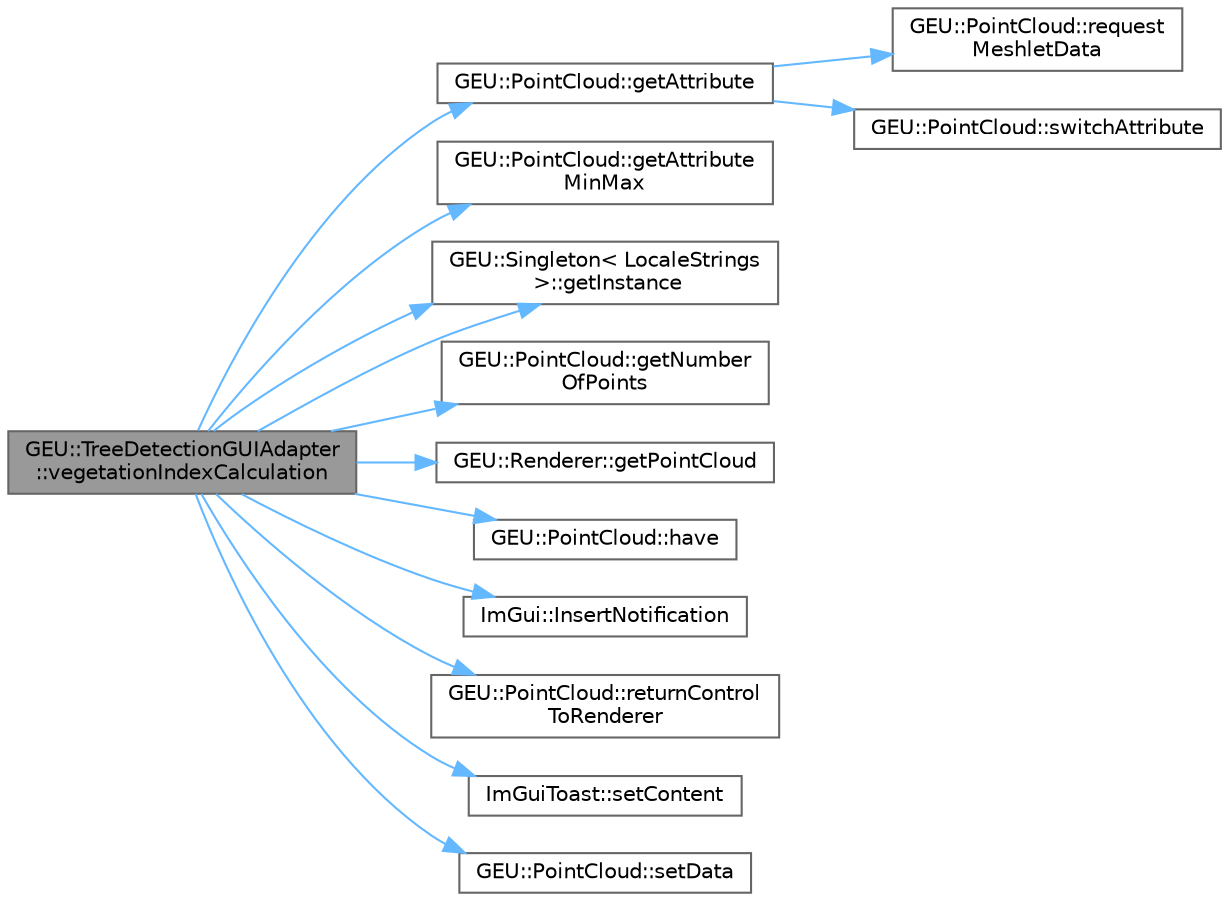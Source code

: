 digraph "GEU::TreeDetectionGUIAdapter::vegetationIndexCalculation"
{
 // LATEX_PDF_SIZE
  bgcolor="transparent";
  edge [fontname=Helvetica,fontsize=10,labelfontname=Helvetica,labelfontsize=10];
  node [fontname=Helvetica,fontsize=10,shape=box,height=0.2,width=0.4];
  rankdir="LR";
  Node1 [id="Node000001",label="GEU::TreeDetectionGUIAdapter\l::vegetationIndexCalculation",height=0.2,width=0.4,color="gray40", fillcolor="grey60", style="filled", fontcolor="black",tooltip=" "];
  Node1 -> Node2 [id="edge1_Node000001_Node000002",color="steelblue1",style="solid",tooltip=" "];
  Node2 [id="Node000002",label="GEU::PointCloud::getAttribute",height=0.2,width=0.4,color="grey40", fillcolor="white", style="filled",URL="$d4/d07/class_g_e_u_1_1_point_cloud.html#a18bc7006383ee66640b9517443551cce",tooltip=" "];
  Node2 -> Node3 [id="edge2_Node000002_Node000003",color="steelblue1",style="solid",tooltip=" "];
  Node3 [id="Node000003",label="GEU::PointCloud::request\lMeshletData",height=0.2,width=0.4,color="grey40", fillcolor="white", style="filled",URL="$d4/d07/class_g_e_u_1_1_point_cloud.html#add4c3c702ba87bf04a364154adc25523",tooltip=" "];
  Node2 -> Node4 [id="edge3_Node000002_Node000004",color="steelblue1",style="solid",tooltip=" "];
  Node4 [id="Node000004",label="GEU::PointCloud::switchAttribute",height=0.2,width=0.4,color="grey40", fillcolor="white", style="filled",URL="$d4/d07/class_g_e_u_1_1_point_cloud.html#af01315dec45a1f2cfb2a1714f5e13640",tooltip="Cambia a la banda especificada del atributo indicado."];
  Node1 -> Node5 [id="edge4_Node000001_Node000005",color="steelblue1",style="solid",tooltip=" "];
  Node5 [id="Node000005",label="GEU::PointCloud::getAttribute\lMinMax",height=0.2,width=0.4,color="grey40", fillcolor="white", style="filled",URL="$d4/d07/class_g_e_u_1_1_point_cloud.html#a8401171353bfae0c61185c2b90028f6b",tooltip=" "];
  Node1 -> Node6 [id="edge5_Node000001_Node000006",color="steelblue1",style="solid",tooltip=" "];
  Node6 [id="Node000006",label="GEU::Singleton\< LocaleStrings\l \>::getInstance",height=0.2,width=0.4,color="grey40", fillcolor="white", style="filled",URL="$d1/d01/class_g_e_u_1_1_singleton.html#a47c7e7c2110f4cc59c9ff1f5594c366e",tooltip=" "];
  Node1 -> Node6 [id="edge6_Node000001_Node000006",color="steelblue1",style="solid",tooltip=" "];
  Node1 -> Node7 [id="edge7_Node000001_Node000007",color="steelblue1",style="solid",tooltip=" "];
  Node7 [id="Node000007",label="GEU::PointCloud::getNumber\lOfPoints",height=0.2,width=0.4,color="grey40", fillcolor="white", style="filled",URL="$d4/d07/class_g_e_u_1_1_point_cloud.html#a3e01cb77a356f6d7d0f1974cb18dc9d6",tooltip=" "];
  Node1 -> Node8 [id="edge8_Node000001_Node000008",color="steelblue1",style="solid",tooltip=" "];
  Node8 [id="Node000008",label="GEU::Renderer::getPointCloud",height=0.2,width=0.4,color="grey40", fillcolor="white", style="filled",URL="$de/d04/class_g_e_u_1_1_renderer.html#ae941cdb83d15bb05ac73cf19173a1f84",tooltip="get the cloud with the cloud name specified if it exists in the current active scene."];
  Node1 -> Node9 [id="edge9_Node000001_Node000009",color="steelblue1",style="solid",tooltip=" "];
  Node9 [id="Node000009",label="GEU::PointCloud::have",height=0.2,width=0.4,color="grey40", fillcolor="white", style="filled",URL="$d4/d07/class_g_e_u_1_1_point_cloud.html#a5f007678aeec0b4741e343e5aae1e389",tooltip=" "];
  Node1 -> Node10 [id="edge10_Node000001_Node000010",color="steelblue1",style="solid",tooltip=" "];
  Node10 [id="Node000010",label="ImGui::InsertNotification",height=0.2,width=0.4,color="grey40", fillcolor="white", style="filled",URL="$df/d03/namespace_im_gui.html#accd100b531b171ee1a63232f9f5916fc",tooltip=" "];
  Node1 -> Node11 [id="edge11_Node000001_Node000011",color="steelblue1",style="solid",tooltip=" "];
  Node11 [id="Node000011",label="GEU::PointCloud::returnControl\lToRenderer",height=0.2,width=0.4,color="grey40", fillcolor="white", style="filled",URL="$d4/d07/class_g_e_u_1_1_point_cloud.html#a71b901670da4a28860ef1a7d0f023bb6",tooltip=" "];
  Node1 -> Node12 [id="edge12_Node000001_Node000012",color="steelblue1",style="solid",tooltip=" "];
  Node12 [id="Node000012",label="ImGuiToast::setContent",height=0.2,width=0.4,color="grey40", fillcolor="white", style="filled",URL="$d8/d04/class_im_gui_toast.html#af34c66201193f2aa7d728005399f35d8",tooltip=" "];
  Node1 -> Node13 [id="edge13_Node000001_Node000013",color="steelblue1",style="solid",tooltip=" "];
  Node13 [id="Node000013",label="GEU::PointCloud::setData",height=0.2,width=0.4,color="grey40", fillcolor="white", style="filled",URL="$d4/d07/class_g_e_u_1_1_point_cloud.html#aead0a626c252103daa2e095614f4c460",tooltip="Sustituye el vector de datos especificado por el nuevo."];
}
